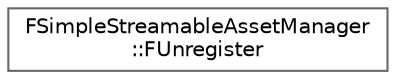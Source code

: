 digraph "Graphical Class Hierarchy"
{
 // INTERACTIVE_SVG=YES
 // LATEX_PDF_SIZE
  bgcolor="transparent";
  edge [fontname=Helvetica,fontsize=10,labelfontname=Helvetica,labelfontsize=10];
  node [fontname=Helvetica,fontsize=10,shape=box,height=0.2,width=0.4];
  rankdir="LR";
  Node0 [id="Node000000",label="FSimpleStreamableAssetManager\l::FUnregister",height=0.2,width=0.4,color="grey40", fillcolor="white", style="filled",URL="$da/d92/structFSimpleStreamableAssetManager_1_1FUnregister.html",tooltip=" "];
}
